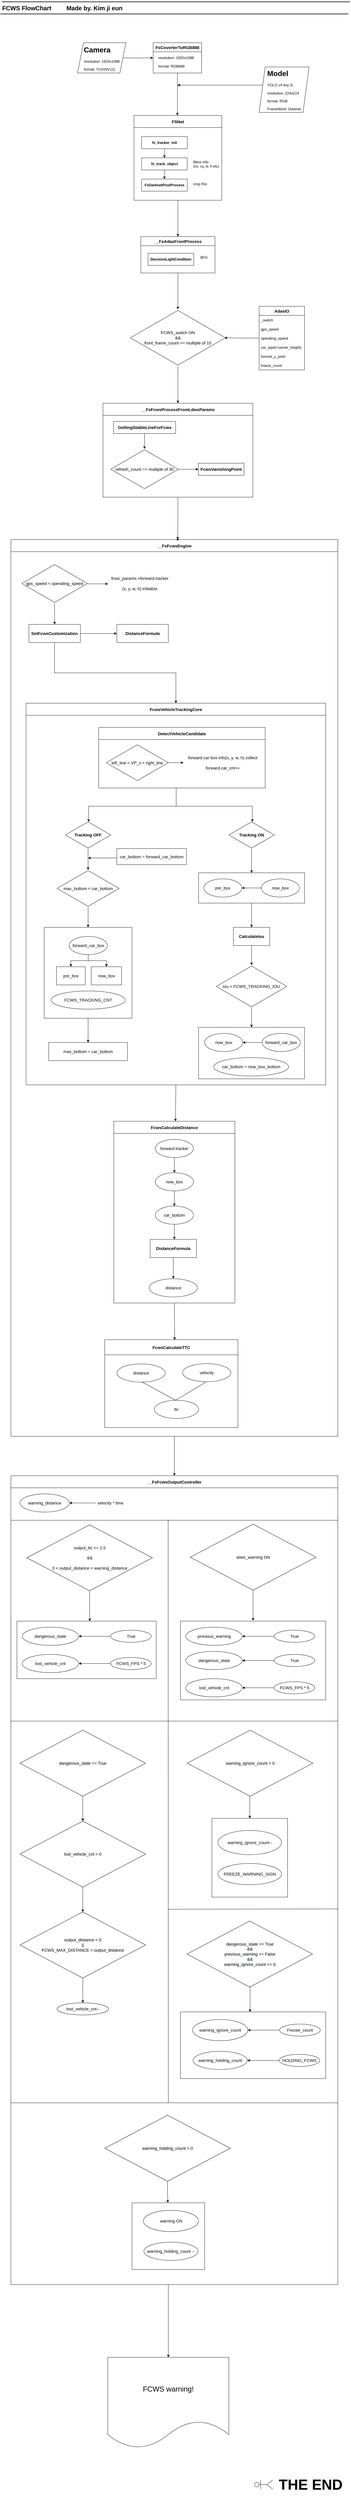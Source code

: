 <mxfile version="16.5.6" type="github">
  <diagram id="BOuJ2WHmXwjsNoas4kPV" name="Page-1">
    <mxGraphModel dx="2188" dy="1172" grid="1" gridSize="10" guides="1" tooltips="1" connect="1" arrows="1" fold="1" page="1" pageScale="1" pageWidth="1169" pageHeight="827" background="#FFFFFF" math="0" shadow="0">
      <root>
        <mxCell id="0" />
        <mxCell id="1" parent="0" />
        <mxCell id="m2kR9QlXFFjrk26aGhA3-50" value="" style="edgeStyle=orthogonalEdgeStyle;rounded=0;orthogonalLoop=1;jettySize=auto;html=1;fontSize=12;fontColor=#000000;entryX=0;entryY=0.5;entryDx=0;entryDy=0;" parent="1" target="m2kR9QlXFFjrk26aGhA3-28" edge="1">
          <mxGeometry relative="1" as="geometry">
            <mxPoint x="580" y="220" as="targetPoint" />
            <mxPoint x="410" y="200" as="sourcePoint" />
          </mxGeometry>
        </mxCell>
        <mxCell id="Mp73TvByTAtN30GjEILg-33" value="" style="edgeStyle=orthogonalEdgeStyle;rounded=0;orthogonalLoop=1;jettySize=auto;html=1;entryX=0.991;entryY=0.501;entryDx=0;entryDy=0;entryPerimeter=0;" edge="1" parent="1" source="m2kR9QlXFFjrk26aGhA3-12" target="Mp73TvByTAtN30GjEILg-30">
          <mxGeometry relative="1" as="geometry">
            <mxPoint x="710" y="1160.25" as="targetPoint" />
            <Array as="points" />
          </mxGeometry>
        </mxCell>
        <mxCell id="m2kR9QlXFFjrk26aGhA3-12" value="AdasIO" style="swimlane;fontStyle=1;childLayout=stackLayout;horizontal=1;startSize=30;horizontalStack=0;resizeParent=1;resizeParentMax=0;resizeLast=0;collapsible=1;marginBottom=0;strokeColor=default;fillColor=none;fontSize=14;" parent="1" vertex="1">
          <mxGeometry x="860" y="1020" width="150" height="210" as="geometry" />
        </mxCell>
        <mxCell id="m2kR9QlXFFjrk26aGhA3-25" value="_switch" style="text;strokeColor=none;fillColor=none;align=left;verticalAlign=middle;spacingLeft=4;spacingRight=4;overflow=hidden;points=[[0,0.5],[1,0.5]];portConstraint=eastwest;rotatable=0;" parent="m2kR9QlXFFjrk26aGhA3-12" vertex="1">
          <mxGeometry y="30" width="150" height="30" as="geometry" />
        </mxCell>
        <mxCell id="m2kR9QlXFFjrk26aGhA3-14" value="gps_speed" style="text;strokeColor=none;fillColor=none;align=left;verticalAlign=middle;spacingLeft=4;spacingRight=4;overflow=hidden;points=[[0,0.5],[1,0.5]];portConstraint=eastwest;rotatable=0;" parent="m2kR9QlXFFjrk26aGhA3-12" vertex="1">
          <mxGeometry y="60" width="150" height="30" as="geometry" />
        </mxCell>
        <mxCell id="m2kR9QlXFFjrk26aGhA3-20" value="operating_speed" style="text;strokeColor=none;fillColor=none;align=left;verticalAlign=middle;spacingLeft=4;spacingRight=4;overflow=hidden;points=[[0,0.5],[1,0.5]];portConstraint=eastwest;rotatable=0;" parent="m2kR9QlXFFjrk26aGhA3-12" vertex="1">
          <mxGeometry y="90" width="150" height="30" as="geometry" />
        </mxCell>
        <mxCell id="m2kR9QlXFFjrk26aGhA3-21" value="car_type(=camer_height)" style="text;strokeColor=none;fillColor=none;align=left;verticalAlign=middle;spacingLeft=4;spacingRight=4;overflow=hidden;points=[[0,0.5],[1,0.5]];portConstraint=eastwest;rotatable=0;" parent="m2kR9QlXFFjrk26aGhA3-12" vertex="1">
          <mxGeometry y="120" width="150" height="30" as="geometry" />
        </mxCell>
        <mxCell id="m2kR9QlXFFjrk26aGhA3-22" value="bonnet_y_pixel" style="text;strokeColor=none;fillColor=none;align=left;verticalAlign=middle;spacingLeft=4;spacingRight=4;overflow=hidden;points=[[0,0.5],[1,0.5]];portConstraint=eastwest;rotatable=0;" parent="m2kR9QlXFFjrk26aGhA3-12" vertex="1">
          <mxGeometry y="150" width="150" height="30" as="geometry" />
        </mxCell>
        <mxCell id="m2kR9QlXFFjrk26aGhA3-15" value="freeze_count" style="text;strokeColor=none;fillColor=none;align=left;verticalAlign=middle;spacingLeft=4;spacingRight=4;overflow=hidden;points=[[0,0.5],[1,0.5]];portConstraint=eastwest;rotatable=0;" parent="m2kR9QlXFFjrk26aGhA3-12" vertex="1">
          <mxGeometry y="180" width="150" height="30" as="geometry" />
        </mxCell>
        <mxCell id="Mp73TvByTAtN30GjEILg-332" value="" style="edgeStyle=elbowEdgeStyle;rounded=0;orthogonalLoop=1;jettySize=auto;elbow=vertical;html=1;fontSize=14;" edge="1" parent="1" source="m2kR9QlXFFjrk26aGhA3-28">
          <mxGeometry relative="1" as="geometry">
            <mxPoint x="590" y="390" as="targetPoint" />
          </mxGeometry>
        </mxCell>
        <mxCell id="m2kR9QlXFFjrk26aGhA3-28" value="FsCoverterToRGB888" style="swimlane;fontColor=#000000;strokeColor=default;fillColor=none;startSize=30;fontStyle=1;fontSize=14;" parent="1" vertex="1">
          <mxGeometry x="510" y="150" width="160" height="100" as="geometry">
            <mxRectangle x="350" y="80" width="160" height="23" as="alternateBounds" />
          </mxGeometry>
        </mxCell>
        <mxCell id="m2kR9QlXFFjrk26aGhA3-33" value="&lt;font style=&quot;font-size: 12px;&quot;&gt;resolution: 1920x1088&lt;/font&gt;" style="text;html=1;align=center;verticalAlign=middle;resizable=0;points=[];autosize=1;strokeColor=none;fillColor=none;fontSize=12;fontColor=#000000;" parent="m2kR9QlXFFjrk26aGhA3-28" vertex="1">
          <mxGeometry x="10" y="40" width="130" height="20" as="geometry" />
        </mxCell>
        <mxCell id="m2kR9QlXFFjrk26aGhA3-34" value="&lt;font style=&quot;font-size: 12px;&quot;&gt;format: RGB888&lt;/font&gt;" style="text;html=1;align=center;verticalAlign=middle;resizable=0;points=[];autosize=1;strokeColor=none;fillColor=none;fontSize=12;fontColor=#000000;" parent="m2kR9QlXFFjrk26aGhA3-28" vertex="1">
          <mxGeometry x="10" y="68" width="100" height="20" as="geometry" />
        </mxCell>
        <mxCell id="m2kR9QlXFFjrk26aGhA3-49" value="FCWS FlowChart&amp;nbsp; &amp;nbsp; &amp;nbsp; &amp;nbsp; &amp;nbsp;Made by. Kim ji eun" style="text;html=1;strokeColor=none;fillColor=none;align=center;verticalAlign=middle;whiteSpace=wrap;rounded=0;fontSize=20;fontColor=#000000;fontStyle=1" parent="1" vertex="1">
          <mxGeometry x="10" y="20" width="400" height="30" as="geometry" />
        </mxCell>
        <mxCell id="Mp73TvByTAtN30GjEILg-29" value="" style="edgeStyle=orthogonalEdgeStyle;rounded=0;orthogonalLoop=1;jettySize=auto;html=1;entryX=0.5;entryY=0;entryDx=0;entryDy=0;" edge="1" parent="1" source="m2kR9QlXFFjrk26aGhA3-58" target="Mp73TvByTAtN30GjEILg-27">
          <mxGeometry relative="1" as="geometry" />
        </mxCell>
        <mxCell id="m2kR9QlXFFjrk26aGhA3-58" value="FSNet" style="swimlane;startSize=40;horizontal=1;containerType=tree;fontSize=14;fontColor=#000000;strokeColor=default;fillColor=none;" parent="1" vertex="1">
          <mxGeometry x="446.67" y="390" width="290" height="280" as="geometry" />
        </mxCell>
        <mxCell id="m2kR9QlXFFjrk26aGhA3-79" value="Bbox info&#xa;(cx, cy, w, h etc)" style="text;strokeColor=none;fillColor=none;spacingLeft=4;spacingRight=4;overflow=hidden;rotatable=0;points=[[0,0.5],[1,0.5]];portConstraint=eastwest;fontSize=12;fontColor=#000000;" parent="m2kR9QlXFFjrk26aGhA3-58" vertex="1">
          <mxGeometry x="190" y="140" width="100" height="35" as="geometry" />
        </mxCell>
        <mxCell id="m2kR9QlXFFjrk26aGhA3-90" value="crop Roi" style="text;strokeColor=none;fillColor=none;spacingLeft=4;spacingRight=4;overflow=hidden;rotatable=0;points=[[0,0.5],[1,0.5]];portConstraint=eastwest;fontSize=12;fontColor=#000000;" parent="m2kR9QlXFFjrk26aGhA3-58" vertex="1">
          <mxGeometry x="190" y="212.5" width="100" height="35" as="geometry" />
        </mxCell>
        <mxCell id="Mp73TvByTAtN30GjEILg-62" value="&lt;b style=&quot;font-family: &amp;#34;helvetica&amp;#34; ; text-align: left&quot;&gt;fs_tracker_init&lt;/b&gt;" style="rounded=0;whiteSpace=wrap;html=1;" vertex="1" parent="m2kR9QlXFFjrk26aGhA3-58">
          <mxGeometry x="25" y="70" width="151" height="40" as="geometry" />
        </mxCell>
        <mxCell id="Mp73TvByTAtN30GjEILg-79" value="" style="edgeStyle=orthogonalEdgeStyle;rounded=0;orthogonalLoop=1;jettySize=auto;html=1;" edge="1" source="Mp73TvByTAtN30GjEILg-62" target="Mp73TvByTAtN30GjEILg-80" parent="m2kR9QlXFFjrk26aGhA3-58">
          <mxGeometry relative="1" as="geometry" />
        </mxCell>
        <mxCell id="Mp73TvByTAtN30GjEILg-80" value="&lt;b&gt;fs_track_object&lt;/b&gt;" style="rounded=0;whiteSpace=wrap;html=1;" vertex="1" parent="m2kR9QlXFFjrk26aGhA3-58">
          <mxGeometry x="25" y="140" width="151" height="40" as="geometry" />
        </mxCell>
        <mxCell id="Mp73TvByTAtN30GjEILg-81" value="" style="edgeStyle=orthogonalEdgeStyle;rounded=0;orthogonalLoop=1;jettySize=auto;html=1;" edge="1" target="Mp73TvByTAtN30GjEILg-82" source="Mp73TvByTAtN30GjEILg-80" parent="m2kR9QlXFFjrk26aGhA3-58">
          <mxGeometry relative="1" as="geometry">
            <mxPoint x="315.5" y="360.0" as="sourcePoint" />
          </mxGeometry>
        </mxCell>
        <mxCell id="Mp73TvByTAtN30GjEILg-82" value="&lt;b&gt;FsDarknetPostProcess&lt;/b&gt;" style="rounded=0;whiteSpace=wrap;html=1;" vertex="1" parent="m2kR9QlXFFjrk26aGhA3-58">
          <mxGeometry x="25" y="210" width="151" height="40" as="geometry" />
        </mxCell>
        <mxCell id="Mp73TvByTAtN30GjEILg-5" value="&lt;h1 style=&quot;text-align: left&quot;&gt;Camera&lt;/h1&gt;&lt;p style=&quot;text-align: left&quot;&gt;resolution: 1920x1088&lt;/p&gt;&lt;p style=&quot;text-align: left&quot;&gt;format: YUV(NV12)&lt;/p&gt;" style="shape=parallelogram;perimeter=parallelogramPerimeter;whiteSpace=wrap;html=1;fixedSize=1;" vertex="1" parent="1">
          <mxGeometry x="260" y="150" width="160" height="100" as="geometry" />
        </mxCell>
        <mxCell id="Mp73TvByTAtN30GjEILg-31" value="" style="edgeStyle=orthogonalEdgeStyle;rounded=0;orthogonalLoop=1;jettySize=auto;html=1;" edge="1" parent="1" source="Mp73TvByTAtN30GjEILg-27" target="Mp73TvByTAtN30GjEILg-30">
          <mxGeometry relative="1" as="geometry" />
        </mxCell>
        <mxCell id="Mp73TvByTAtN30GjEILg-27" value="__FsAdasFrontProcess" style="swimlane;fontStyle=1;startSize=30;fontSize=14;" vertex="1" parent="1">
          <mxGeometry x="469.17" y="790" width="245" height="120" as="geometry" />
        </mxCell>
        <mxCell id="Mp73TvByTAtN30GjEILg-28" value="&lt;span style=&quot;color: rgb(0 , 0 , 0) ; font-family: &amp;#34;helvetica&amp;#34; ; font-size: 12px ; font-style: normal ; letter-spacing: normal ; text-align: left ; text-indent: 0px ; text-transform: none ; word-spacing: 0px ; background-color: rgb(248 , 249 , 250) ; display: inline ; float: none&quot;&gt;&lt;b&gt;DecisionLightCondition&lt;/b&gt;&lt;/span&gt;" style="rounded=0;whiteSpace=wrap;html=1;" vertex="1" parent="Mp73TvByTAtN30GjEILg-27">
          <mxGeometry x="23.83" y="55" width="151" height="40" as="geometry" />
        </mxCell>
        <mxCell id="Mp73TvByTAtN30GjEILg-2" value="BFS" style="text;whiteSpace=wrap;html=1;" vertex="1" parent="Mp73TvByTAtN30GjEILg-27">
          <mxGeometry x="195" y="55" width="50" height="30" as="geometry" />
        </mxCell>
        <mxCell id="Mp73TvByTAtN30GjEILg-44" value="" style="edgeStyle=orthogonalEdgeStyle;rounded=0;orthogonalLoop=1;jettySize=auto;html=1;entryX=0.5;entryY=0;entryDx=0;entryDy=0;" edge="1" parent="1" source="Mp73TvByTAtN30GjEILg-30" target="Mp73TvByTAtN30GjEILg-36">
          <mxGeometry relative="1" as="geometry">
            <mxPoint x="582.08" y="1376.25" as="targetPoint" />
          </mxGeometry>
        </mxCell>
        <mxCell id="Mp73TvByTAtN30GjEILg-30" value="&lt;font style=&quot;font-size: 14px&quot;&gt;FCWS_switch ON&lt;br&gt;&amp;amp;&amp;amp;&lt;br&gt;front_frame_count == multiple of 10&lt;/font&gt;" style="html=1;whiteSpace=wrap;aspect=fixed;shape=isoRectangle;" vertex="1" parent="1">
          <mxGeometry x="435.01" y="1030" width="313.33" height="188" as="geometry" />
        </mxCell>
        <mxCell id="Mp73TvByTAtN30GjEILg-597" value="" style="edgeStyle=elbowEdgeStyle;rounded=0;orthogonalLoop=1;jettySize=auto;elbow=vertical;html=1;fontSize=14;" edge="1" parent="1" source="Mp73TvByTAtN30GjEILg-36" target="Mp73TvByTAtN30GjEILg-596">
          <mxGeometry relative="1" as="geometry" />
        </mxCell>
        <mxCell id="Mp73TvByTAtN30GjEILg-36" value="__FsFcwsProcessFromLdwsParams" style="swimlane;fontStyle=1;startSize=40;fontSize=14;" vertex="1" parent="1">
          <mxGeometry x="344.17" y="1340" width="495" height="310" as="geometry" />
        </mxCell>
        <mxCell id="Mp73TvByTAtN30GjEILg-37" value="&lt;span style=&quot;text-align: left&quot;&gt;&lt;font style=&quot;font-size: 14px&quot;&gt;GettingStableLineForFcws&lt;/font&gt;&lt;/span&gt;" style="rounded=0;whiteSpace=wrap;html=1;fontStyle=1" vertex="1" parent="Mp73TvByTAtN30GjEILg-36">
          <mxGeometry x="34.5" y="60" width="205.5" height="40" as="geometry" />
        </mxCell>
        <mxCell id="Mp73TvByTAtN30GjEILg-41" value="&lt;span style=&quot;text-align: left&quot;&gt;&lt;b&gt;&lt;font style=&quot;font-size: 14px&quot;&gt;FcwsVanishingPoint&lt;/font&gt;&lt;/b&gt;&lt;/span&gt;" style="rounded=0;whiteSpace=wrap;html=1;" vertex="1" parent="Mp73TvByTAtN30GjEILg-36">
          <mxGeometry x="315" y="197.87" width="151" height="40" as="geometry" />
        </mxCell>
        <mxCell id="Mp73TvByTAtN30GjEILg-39" value="&lt;font style=&quot;font-size: 14px&quot;&gt;refresh_count&amp;nbsp;== multiple of 30&lt;/font&gt;" style="html=1;whiteSpace=wrap;aspect=fixed;shape=isoRectangle;" vertex="1" parent="Mp73TvByTAtN30GjEILg-36">
          <mxGeometry x="25.79" y="151" width="222.92" height="133.75" as="geometry" />
        </mxCell>
        <mxCell id="Mp73TvByTAtN30GjEILg-40" value="" style="edgeStyle=orthogonalEdgeStyle;rounded=0;orthogonalLoop=1;jettySize=auto;html=1;" edge="1" parent="Mp73TvByTAtN30GjEILg-36" source="Mp73TvByTAtN30GjEILg-37" target="Mp73TvByTAtN30GjEILg-39">
          <mxGeometry relative="1" as="geometry" />
        </mxCell>
        <mxCell id="Mp73TvByTAtN30GjEILg-42" value="" style="edgeStyle=orthogonalEdgeStyle;rounded=0;orthogonalLoop=1;jettySize=auto;html=1;" edge="1" parent="Mp73TvByTAtN30GjEILg-36" source="Mp73TvByTAtN30GjEILg-39" target="Mp73TvByTAtN30GjEILg-41">
          <mxGeometry relative="1" as="geometry" />
        </mxCell>
        <mxCell id="Mp73TvByTAtN30GjEILg-61" value="" style="edgeStyle=orthogonalEdgeStyle;rounded=0;orthogonalLoop=1;jettySize=auto;html=1;fontSize=24;" edge="1" parent="1" source="Mp73TvByTAtN30GjEILg-54">
          <mxGeometry relative="1" as="geometry">
            <mxPoint x="590" y="290" as="targetPoint" />
            <Array as="points">
              <mxPoint x="760" y="290" />
              <mxPoint x="760" y="290" />
            </Array>
          </mxGeometry>
        </mxCell>
        <mxCell id="Mp73TvByTAtN30GjEILg-54" value="&lt;h1 style=&quot;text-align: left&quot;&gt;&lt;span style=&quot;text-align: center&quot;&gt;&lt;font style=&quot;font-size: 24px&quot;&gt;Model&lt;/font&gt;&lt;/span&gt;&lt;br&gt;&lt;/h1&gt;&lt;p style=&quot;text-align: left&quot;&gt;YOLO v4 tiny 2l&lt;/p&gt;&lt;p style=&quot;text-align: left&quot;&gt;resolution: 224x224&lt;/p&gt;&lt;p style=&quot;text-align: left&quot;&gt;format: RGB&lt;/p&gt;&lt;p style=&quot;text-align: left&quot;&gt;FrameWork: Darknet&lt;/p&gt;" style="shape=parallelogram;perimeter=parallelogramPerimeter;whiteSpace=wrap;html=1;fixedSize=1;" vertex="1" parent="1">
          <mxGeometry x="860" y="230" width="165" height="150" as="geometry" />
        </mxCell>
        <mxCell id="Mp73TvByTAtN30GjEILg-194" value="" style="edgeStyle=elbowEdgeStyle;elbow=vertical;endArrow=classic;html=1;rounded=0;fontSize=14;entryX=0.511;entryY=0.019;entryDx=0;entryDy=0;entryPerimeter=0;" edge="1" parent="1" target="Mp73TvByTAtN30GjEILg-192">
          <mxGeometry width="50" height="50" relative="1" as="geometry">
            <mxPoint x="586" y="2610" as="sourcePoint" />
            <mxPoint x="286" y="2466.25" as="targetPoint" />
            <Array as="points">
              <mxPoint x="426" y="2670" />
            </Array>
          </mxGeometry>
        </mxCell>
        <mxCell id="Mp73TvByTAtN30GjEILg-195" value="" style="edgeStyle=elbowEdgeStyle;elbow=vertical;endArrow=classic;html=1;rounded=0;fontSize=14;entryX=0.518;entryY=0.019;entryDx=0;entryDy=0;entryPerimeter=0;" edge="1" parent="1" target="Mp73TvByTAtN30GjEILg-191">
          <mxGeometry width="50" height="50" relative="1" as="geometry">
            <mxPoint x="586" y="2620" as="sourcePoint" />
            <mxPoint x="726" y="2416.25" as="targetPoint" />
            <Array as="points">
              <mxPoint x="766" y="2670" />
              <mxPoint x="613" y="2412.25" />
              <mxPoint x="626" y="2376.25" />
              <mxPoint x="652" y="2412.25" />
              <mxPoint x="656" y="2416.25" />
            </Array>
          </mxGeometry>
        </mxCell>
        <mxCell id="Mp73TvByTAtN30GjEILg-550" value="" style="edgeStyle=elbowEdgeStyle;rounded=0;orthogonalLoop=1;jettySize=auto;elbow=vertical;html=1;fontSize=14;" edge="1" parent="1" source="Mp73TvByTAtN30GjEILg-86" target="Mp73TvByTAtN30GjEILg-542">
          <mxGeometry relative="1" as="geometry">
            <mxPoint x="595" y="6310" as="targetPoint" />
            <Array as="points">
              <mxPoint x="580" y="4810" />
              <mxPoint x="560" y="4790" />
              <mxPoint x="605" y="4770" />
            </Array>
          </mxGeometry>
        </mxCell>
        <mxCell id="Mp73TvByTAtN30GjEILg-86" value="__FsFcwsEngine" style="swimlane;startSize=40;horizontal=1;containerType=tree;fontSize=14;fontColor=#000000;strokeColor=default;fillColor=none;fontStyle=1;sketch=0;" vertex="1" parent="1">
          <mxGeometry x="40" y="1790" width="1080" height="2960" as="geometry" />
        </mxCell>
        <mxCell id="Mp73TvByTAtN30GjEILg-94" value="&lt;font style=&quot;font-size: 14px&quot;&gt;gps_speed &amp;lt; operating_speed&lt;/font&gt;" style="html=1;whiteSpace=wrap;aspect=fixed;shape=isoRectangle;" vertex="1" parent="Mp73TvByTAtN30GjEILg-86">
          <mxGeometry x="36" y="80" width="216.67" height="130" as="geometry" />
        </mxCell>
        <mxCell id="Mp73TvByTAtN30GjEILg-120" value="&lt;span style=&quot;font-weight: 700&quot;&gt;SetFcwsCustomization&lt;/span&gt;" style="rounded=0;whiteSpace=wrap;html=1;fontSize=14;" vertex="1" parent="Mp73TvByTAtN30GjEILg-86">
          <mxGeometry x="59.46" y="280" width="170" height="60" as="geometry" />
        </mxCell>
        <mxCell id="Mp73TvByTAtN30GjEILg-123" value="" style="edgeStyle=orthogonalEdgeStyle;rounded=0;orthogonalLoop=1;jettySize=auto;html=1;" edge="1" source="Mp73TvByTAtN30GjEILg-120" target="Mp73TvByTAtN30GjEILg-124" parent="Mp73TvByTAtN30GjEILg-86">
          <mxGeometry relative="1" as="geometry" />
        </mxCell>
        <mxCell id="Mp73TvByTAtN30GjEILg-124" value="&lt;span style=&quot;text-align: left&quot;&gt;&lt;b&gt;DistanceFormula&lt;/b&gt;&lt;/span&gt;" style="rounded=0;whiteSpace=wrap;html=1;fontSize=14;" vertex="1" parent="Mp73TvByTAtN30GjEILg-86">
          <mxGeometry x="350" y="280" width="170" height="60" as="geometry" />
        </mxCell>
        <mxCell id="Mp73TvByTAtN30GjEILg-127" value="&lt;span style=&quot;text-align: left&quot;&gt;fcws_params-&amp;gt;forward.tracker&lt;br&gt;&lt;br&gt;&lt;/span&gt;(x, y, w, h) initialize&lt;span style=&quot;text-align: left&quot;&gt;&lt;br&gt;&lt;/span&gt;" style="text;html=1;strokeColor=none;fillColor=none;align=center;verticalAlign=middle;whiteSpace=wrap;rounded=0;fontSize=14;" vertex="1" parent="Mp73TvByTAtN30GjEILg-86">
          <mxGeometry x="320.83" y="110" width="210" height="70" as="geometry" />
        </mxCell>
        <mxCell id="Mp73TvByTAtN30GjEILg-133" value="" style="edgeStyle=segmentEdgeStyle;endArrow=classic;html=1;rounded=0;fontSize=14;entryX=0.5;entryY=0;entryDx=0;entryDy=0;" edge="1" parent="Mp73TvByTAtN30GjEILg-86" target="Mp73TvByTAtN30GjEILg-120">
          <mxGeometry width="50" height="50" relative="1" as="geometry">
            <mxPoint x="144.09" y="210" as="sourcePoint" />
            <mxPoint x="144.54" y="245" as="targetPoint" />
          </mxGeometry>
        </mxCell>
        <mxCell id="Mp73TvByTAtN30GjEILg-134" value="" style="edgeStyle=segmentEdgeStyle;endArrow=classic;html=1;rounded=0;fontSize=14;" edge="1" parent="Mp73TvByTAtN30GjEILg-86" target="Mp73TvByTAtN30GjEILg-127">
          <mxGeometry width="50" height="50" relative="1" as="geometry">
            <mxPoint x="252.67" y="146.25" as="sourcePoint" />
            <mxPoint x="302.67" y="96.25" as="targetPoint" />
          </mxGeometry>
        </mxCell>
        <mxCell id="Mp73TvByTAtN30GjEILg-185" value="FcwsVehicleTrackingCore" style="swimlane;sketch=0;fontSize=14;fillColor=none;startSize=40;" vertex="1" parent="Mp73TvByTAtN30GjEILg-86">
          <mxGeometry x="50" y="540" width="990" height="1260" as="geometry" />
        </mxCell>
        <mxCell id="Mp73TvByTAtN30GjEILg-457" value="" style="edgeStyle=elbowEdgeStyle;rounded=0;orthogonalLoop=1;jettySize=auto;elbow=vertical;html=1;fontSize=14;" edge="1" parent="Mp73TvByTAtN30GjEILg-185" source="Mp73TvByTAtN30GjEILg-455" target="Mp73TvByTAtN30GjEILg-257">
          <mxGeometry relative="1" as="geometry" />
        </mxCell>
        <mxCell id="Mp73TvByTAtN30GjEILg-455" value="" style="rounded=0;whiteSpace=wrap;html=1;sketch=0;fontSize=14;fillColor=none;" vertex="1" parent="Mp73TvByTAtN30GjEILg-185">
          <mxGeometry x="570" y="560" width="350" height="100" as="geometry" />
        </mxCell>
        <mxCell id="Mp73TvByTAtN30GjEILg-186" value="DetectVehicleCandidate" style="swimlane;fontSize=14;fillColor=none;startSize=40;" vertex="1" parent="Mp73TvByTAtN30GjEILg-185">
          <mxGeometry x="240" y="80" width="550" height="200" as="geometry" />
        </mxCell>
        <mxCell id="Mp73TvByTAtN30GjEILg-187" value="" style="edgeStyle=orthogonalEdgeStyle;rounded=0;orthogonalLoop=1;jettySize=auto;html=1;fontSize=14;" edge="1" parent="Mp73TvByTAtN30GjEILg-186" source="Mp73TvByTAtN30GjEILg-188" target="Mp73TvByTAtN30GjEILg-189">
          <mxGeometry relative="1" as="geometry" />
        </mxCell>
        <mxCell id="Mp73TvByTAtN30GjEILg-188" value="left_line &amp;lt; VP_x &amp;lt; right_line" style="html=1;whiteSpace=wrap;aspect=fixed;shape=isoRectangle;fontSize=14;fillColor=none;" vertex="1" parent="Mp73TvByTAtN30GjEILg-186">
          <mxGeometry x="25" y="55" width="205" height="123" as="geometry" />
        </mxCell>
        <mxCell id="Mp73TvByTAtN30GjEILg-189" value="forward.car box info(x, y, w, h) collect&lt;br&gt;&lt;br&gt;forward.car_cnt++" style="text;html=1;strokeColor=none;fillColor=none;align=center;verticalAlign=middle;whiteSpace=wrap;rounded=0;fontSize=14;" vertex="1" parent="Mp73TvByTAtN30GjEILg-186">
          <mxGeometry x="280" y="89" width="260" height="55" as="geometry" />
        </mxCell>
        <mxCell id="Mp73TvByTAtN30GjEILg-456" value="" style="edgeStyle=elbowEdgeStyle;rounded=0;orthogonalLoop=1;jettySize=auto;elbow=vertical;html=1;fontSize=14;entryX=0.5;entryY=0;entryDx=0;entryDy=0;" edge="1" parent="Mp73TvByTAtN30GjEILg-185" source="Mp73TvByTAtN30GjEILg-191" target="Mp73TvByTAtN30GjEILg-455">
          <mxGeometry relative="1" as="geometry" />
        </mxCell>
        <mxCell id="Mp73TvByTAtN30GjEILg-191" value="&lt;b&gt;Tracking ON&lt;/b&gt;" style="html=1;whiteSpace=wrap;aspect=fixed;shape=isoRectangle;sketch=0;fontSize=14;fillColor=none;" vertex="1" parent="Mp73TvByTAtN30GjEILg-185">
          <mxGeometry x="670" y="390" width="150" height="90" as="geometry" />
        </mxCell>
        <mxCell id="Mp73TvByTAtN30GjEILg-199" value="" style="edgeStyle=elbowEdgeStyle;rounded=0;orthogonalLoop=1;jettySize=auto;elbow=vertical;html=1;fontSize=14;" edge="1" parent="Mp73TvByTAtN30GjEILg-185" source="Mp73TvByTAtN30GjEILg-192" target="Mp73TvByTAtN30GjEILg-197">
          <mxGeometry relative="1" as="geometry" />
        </mxCell>
        <mxCell id="Mp73TvByTAtN30GjEILg-192" value="&lt;span&gt;&lt;b&gt;Tracking OFF&lt;/b&gt;&lt;/span&gt;" style="html=1;whiteSpace=wrap;aspect=fixed;shape=isoRectangle;sketch=0;fontSize=14;fillColor=none;" vertex="1" parent="Mp73TvByTAtN30GjEILg-185">
          <mxGeometry x="130" y="390" width="150" height="90" as="geometry" />
        </mxCell>
        <mxCell id="Mp73TvByTAtN30GjEILg-201" value="" style="edgeStyle=elbowEdgeStyle;rounded=0;orthogonalLoop=1;jettySize=auto;elbow=vertical;html=1;fontSize=14;" edge="1" parent="Mp73TvByTAtN30GjEILg-185" source="Mp73TvByTAtN30GjEILg-197">
          <mxGeometry relative="1" as="geometry">
            <mxPoint x="205" y="740" as="targetPoint" />
          </mxGeometry>
        </mxCell>
        <mxCell id="Mp73TvByTAtN30GjEILg-197" value="max_bottom &amp;lt; car_bottom" style="html=1;whiteSpace=wrap;aspect=fixed;shape=isoRectangle;fontSize=14;fillColor=none;" vertex="1" parent="Mp73TvByTAtN30GjEILg-185">
          <mxGeometry x="102.5" y="550" width="205" height="123" as="geometry" />
        </mxCell>
        <mxCell id="Mp73TvByTAtN30GjEILg-327" value="" style="edgeStyle=elbowEdgeStyle;rounded=0;orthogonalLoop=1;jettySize=auto;elbow=vertical;html=1;fontSize=14;" edge="1" parent="Mp73TvByTAtN30GjEILg-185" source="Mp73TvByTAtN30GjEILg-257" target="Mp73TvByTAtN30GjEILg-326">
          <mxGeometry relative="1" as="geometry" />
        </mxCell>
        <mxCell id="Mp73TvByTAtN30GjEILg-257" value="&lt;span style=&quot;text-align: left&quot;&gt;&lt;font style=&quot;font-size: 14px&quot;&gt;CalculateIou&lt;/font&gt;&lt;/span&gt;" style="rounded=0;whiteSpace=wrap;html=1;sketch=0;fontSize=14;fillColor=none;fontStyle=1" vertex="1" parent="Mp73TvByTAtN30GjEILg-185">
          <mxGeometry x="685" y="740" width="120" height="60" as="geometry" />
        </mxCell>
        <mxCell id="Mp73TvByTAtN30GjEILg-261" value="" style="edgeStyle=elbowEdgeStyle;rounded=0;orthogonalLoop=1;jettySize=auto;elbow=vertical;html=1;fontSize=14;" edge="1" parent="Mp73TvByTAtN30GjEILg-185" source="Mp73TvByTAtN30GjEILg-260">
          <mxGeometry relative="1" as="geometry">
            <mxPoint x="205" y="511" as="targetPoint" />
            <Array as="points" />
          </mxGeometry>
        </mxCell>
        <mxCell id="Mp73TvByTAtN30GjEILg-260" value="&lt;span&gt;car_bottom = forward_car_bottom&lt;/span&gt;" style="rounded=0;whiteSpace=wrap;html=1;sketch=0;fontSize=14;fillColor=none;" vertex="1" parent="Mp73TvByTAtN30GjEILg-185">
          <mxGeometry x="300" y="480" width="230" height="53" as="geometry" />
        </mxCell>
        <mxCell id="Mp73TvByTAtN30GjEILg-298" value="pre_box" style="ellipse;whiteSpace=wrap;html=1;align=center;newEdgeStyle={&quot;edgeStyle&quot;:&quot;entityRelationEdgeStyle&quot;,&quot;startArrow&quot;:&quot;none&quot;,&quot;endArrow&quot;:&quot;none&quot;,&quot;segment&quot;:10,&quot;curved&quot;:1};treeFolding=1;treeMoving=1;sketch=0;fontSize=14;fillColor=none;" vertex="1" parent="Mp73TvByTAtN30GjEILg-185">
          <mxGeometry x="587" y="580" width="126" height="60" as="geometry" />
        </mxCell>
        <mxCell id="Mp73TvByTAtN30GjEILg-300" value="" style="edgeStyle=elbowEdgeStyle;rounded=0;orthogonalLoop=1;jettySize=auto;elbow=vertical;html=1;fontSize=14;" edge="1" parent="Mp73TvByTAtN30GjEILg-185" source="Mp73TvByTAtN30GjEILg-299" target="Mp73TvByTAtN30GjEILg-298">
          <mxGeometry relative="1" as="geometry" />
        </mxCell>
        <mxCell id="Mp73TvByTAtN30GjEILg-299" value="now_box" style="ellipse;whiteSpace=wrap;html=1;align=center;newEdgeStyle={&quot;edgeStyle&quot;:&quot;entityRelationEdgeStyle&quot;,&quot;startArrow&quot;:&quot;none&quot;,&quot;endArrow&quot;:&quot;none&quot;,&quot;segment&quot;:10,&quot;curved&quot;:1};treeFolding=1;treeMoving=1;sketch=0;fontSize=14;fillColor=none;" vertex="1" parent="Mp73TvByTAtN30GjEILg-185">
          <mxGeometry x="777" y="580" width="126" height="60" as="geometry" />
        </mxCell>
        <mxCell id="Mp73TvByTAtN30GjEILg-463" value="" style="edgeStyle=elbowEdgeStyle;rounded=0;orthogonalLoop=1;jettySize=auto;elbow=vertical;html=1;fontSize=14;" edge="1" parent="Mp73TvByTAtN30GjEILg-185" source="Mp73TvByTAtN30GjEILg-326" target="Mp73TvByTAtN30GjEILg-459">
          <mxGeometry relative="1" as="geometry" />
        </mxCell>
        <mxCell id="Mp73TvByTAtN30GjEILg-326" value="iou &amp;gt;&amp;nbsp;FCWS_TRACKING_IOU" style="html=1;whiteSpace=wrap;aspect=fixed;shape=isoRectangle;sketch=0;fontSize=14;fillColor=none;" vertex="1" parent="Mp73TvByTAtN30GjEILg-185">
          <mxGeometry x="628.33" y="865" width="233.34" height="140" as="geometry" />
        </mxCell>
        <mxCell id="Mp73TvByTAtN30GjEILg-450" value="" style="edgeStyle=elbowEdgeStyle;rounded=0;orthogonalLoop=1;jettySize=auto;elbow=vertical;html=1;fontSize=14;" edge="1" parent="Mp73TvByTAtN30GjEILg-185" source="Mp73TvByTAtN30GjEILg-447" target="Mp73TvByTAtN30GjEILg-449">
          <mxGeometry relative="1" as="geometry" />
        </mxCell>
        <mxCell id="Mp73TvByTAtN30GjEILg-447" value="" style="rounded=0;whiteSpace=wrap;html=1;sketch=0;fontSize=14;fillColor=none;" vertex="1" parent="Mp73TvByTAtN30GjEILg-185">
          <mxGeometry x="60" y="740" width="290" height="300" as="geometry" />
        </mxCell>
        <mxCell id="Mp73TvByTAtN30GjEILg-448" value="" style="edgeStyle=elbowEdgeStyle;rounded=0;orthogonalLoop=1;jettySize=auto;elbow=vertical;html=1;fontSize=14;" edge="1" parent="Mp73TvByTAtN30GjEILg-185" source="Mp73TvByTAtN30GjEILg-429" target="Mp73TvByTAtN30GjEILg-440">
          <mxGeometry relative="1" as="geometry" />
        </mxCell>
        <mxCell id="Mp73TvByTAtN30GjEILg-429" value="forward_car_box" style="ellipse;whiteSpace=wrap;html=1;align=center;newEdgeStyle={&quot;edgeStyle&quot;:&quot;entityRelationEdgeStyle&quot;,&quot;startArrow&quot;:&quot;none&quot;,&quot;endArrow&quot;:&quot;none&quot;,&quot;segment&quot;:10,&quot;curved&quot;:1};treeFolding=1;treeMoving=1;sketch=0;fontSize=14;fillColor=none;" vertex="1" parent="Mp73TvByTAtN30GjEILg-185">
          <mxGeometry x="142.5" y="770" width="126" height="60" as="geometry" />
        </mxCell>
        <mxCell id="Mp73TvByTAtN30GjEILg-439" value="pre_box" style="whiteSpace=wrap;html=1;align=center;verticalAlign=middle;treeFolding=1;treeMoving=1;sketch=0;fontSize=14;fillColor=none;" vertex="1" parent="Mp73TvByTAtN30GjEILg-185">
          <mxGeometry x="100.5" y="870" width="95" height="60" as="geometry" />
        </mxCell>
        <mxCell id="Mp73TvByTAtN30GjEILg-444" value="" style="edgeStyle=elbowEdgeStyle;rounded=0;orthogonalLoop=1;jettySize=auto;elbow=vertical;html=1;fontSize=14;entryX=0.5;entryY=0;entryDx=0;entryDy=0;" edge="1" parent="Mp73TvByTAtN30GjEILg-185" source="Mp73TvByTAtN30GjEILg-429" target="Mp73TvByTAtN30GjEILg-439">
          <mxGeometry relative="1" as="geometry" />
        </mxCell>
        <mxCell id="Mp73TvByTAtN30GjEILg-440" value="now_box" style="whiteSpace=wrap;html=1;align=center;verticalAlign=middle;treeFolding=1;treeMoving=1;sketch=0;fontSize=14;fillColor=none;" vertex="1" parent="Mp73TvByTAtN30GjEILg-185">
          <mxGeometry x="215.5" y="870" width="100" height="60" as="geometry" />
        </mxCell>
        <mxCell id="Mp73TvByTAtN30GjEILg-445" value="" style="edgeStyle=elbowEdgeStyle;rounded=0;orthogonalLoop=1;jettySize=auto;elbow=vertical;html=1;fontSize=14;entryX=0.5;entryY=0;entryDx=0;entryDy=0;exitX=0.5;exitY=1;exitDx=0;exitDy=0;" edge="1" parent="Mp73TvByTAtN30GjEILg-185" source="Mp73TvByTAtN30GjEILg-429" target="Mp73TvByTAtN30GjEILg-440">
          <mxGeometry relative="1" as="geometry">
            <mxPoint x="215.5" y="840" as="sourcePoint" />
            <mxPoint x="158" y="880" as="targetPoint" />
          </mxGeometry>
        </mxCell>
        <mxCell id="Mp73TvByTAtN30GjEILg-426" value="FCWS_TRACKING_CNT" style="ellipse;whiteSpace=wrap;html=1;align=center;sketch=0;fontSize=14;fillColor=none;" vertex="1" parent="Mp73TvByTAtN30GjEILg-185">
          <mxGeometry x="82.5" y="950" width="245" height="60" as="geometry" />
        </mxCell>
        <mxCell id="Mp73TvByTAtN30GjEILg-449" value="max_bottom = car_bottom" style="rounded=0;whiteSpace=wrap;html=1;sketch=0;fontSize=14;fillColor=none;" vertex="1" parent="Mp73TvByTAtN30GjEILg-185">
          <mxGeometry x="75" y="1120" width="260" height="60" as="geometry" />
        </mxCell>
        <mxCell id="Mp73TvByTAtN30GjEILg-459" value="" style="rounded=0;whiteSpace=wrap;html=1;sketch=0;fontSize=14;fillColor=none;" vertex="1" parent="Mp73TvByTAtN30GjEILg-185">
          <mxGeometry x="570" y="1070" width="350" height="170" as="geometry" />
        </mxCell>
        <mxCell id="Mp73TvByTAtN30GjEILg-460" value="now_box" style="ellipse;whiteSpace=wrap;html=1;align=center;newEdgeStyle={&quot;edgeStyle&quot;:&quot;entityRelationEdgeStyle&quot;,&quot;startArrow&quot;:&quot;none&quot;,&quot;endArrow&quot;:&quot;none&quot;,&quot;segment&quot;:10,&quot;curved&quot;:1};treeFolding=1;treeMoving=1;sketch=0;fontSize=14;fillColor=none;" vertex="1" parent="Mp73TvByTAtN30GjEILg-185">
          <mxGeometry x="590" y="1090" width="126" height="60" as="geometry" />
        </mxCell>
        <mxCell id="Mp73TvByTAtN30GjEILg-461" value="" style="edgeStyle=elbowEdgeStyle;rounded=0;orthogonalLoop=1;jettySize=auto;elbow=vertical;html=1;fontSize=14;" edge="1" parent="Mp73TvByTAtN30GjEILg-185" source="Mp73TvByTAtN30GjEILg-462" target="Mp73TvByTAtN30GjEILg-460">
          <mxGeometry relative="1" as="geometry" />
        </mxCell>
        <mxCell id="Mp73TvByTAtN30GjEILg-462" value="forward_car_box" style="ellipse;whiteSpace=wrap;html=1;align=center;newEdgeStyle={&quot;edgeStyle&quot;:&quot;entityRelationEdgeStyle&quot;,&quot;startArrow&quot;:&quot;none&quot;,&quot;endArrow&quot;:&quot;none&quot;,&quot;segment&quot;:10,&quot;curved&quot;:1};treeFolding=1;treeMoving=1;sketch=0;fontSize=14;fillColor=none;" vertex="1" parent="Mp73TvByTAtN30GjEILg-185">
          <mxGeometry x="780" y="1090" width="126" height="60" as="geometry" />
        </mxCell>
        <mxCell id="Mp73TvByTAtN30GjEILg-464" value="car_bottom = now_box_bottom" style="ellipse;whiteSpace=wrap;html=1;align=center;sketch=0;fontSize=14;fillColor=none;" vertex="1" parent="Mp73TvByTAtN30GjEILg-185">
          <mxGeometry x="620" y="1170" width="247.5" height="60.61" as="geometry" />
        </mxCell>
        <mxCell id="Mp73TvByTAtN30GjEILg-353" value="" style="edgeStyle=elbowEdgeStyle;rounded=0;orthogonalLoop=1;jettySize=auto;elbow=vertical;html=1;entryX=0.5;entryY=0;entryDx=0;entryDy=0;" edge="1" target="Mp73TvByTAtN30GjEILg-185" parent="Mp73TvByTAtN30GjEILg-86">
          <mxGeometry relative="1" as="geometry">
            <mxPoint x="144" y="340" as="sourcePoint" />
            <mxPoint x="624" y="540" as="targetPoint" />
          </mxGeometry>
        </mxCell>
        <mxCell id="Mp73TvByTAtN30GjEILg-392" value="FcwsCalculateDistance" style="swimlane;startSize=40;horizontal=1;containerType=tree;sketch=0;fontSize=14;fillColor=none;" vertex="1" parent="Mp73TvByTAtN30GjEILg-86">
          <mxGeometry x="340" y="1920" width="400" height="600" as="geometry" />
        </mxCell>
        <mxCell id="Mp73TvByTAtN30GjEILg-430" value="forward.tracker" style="ellipse;whiteSpace=wrap;html=1;align=center;newEdgeStyle={&quot;edgeStyle&quot;:&quot;entityRelationEdgeStyle&quot;,&quot;startArrow&quot;:&quot;none&quot;,&quot;endArrow&quot;:&quot;none&quot;,&quot;segment&quot;:10,&quot;curved&quot;:1};treeFolding=1;treeMoving=1;sketch=0;fontSize=14;fillColor=none;" vertex="1" parent="Mp73TvByTAtN30GjEILg-392">
          <mxGeometry x="137" y="60" width="126" height="60" as="geometry" />
        </mxCell>
        <mxCell id="Mp73TvByTAtN30GjEILg-431" value="" style="edgeStyle=elbowEdgeStyle;rounded=0;orthogonalLoop=1;jettySize=auto;elbow=vertical;html=1;fontSize=14;" edge="1" parent="Mp73TvByTAtN30GjEILg-392" source="Mp73TvByTAtN30GjEILg-430" target="Mp73TvByTAtN30GjEILg-432">
          <mxGeometry relative="1" as="geometry" />
        </mxCell>
        <mxCell id="Mp73TvByTAtN30GjEILg-432" value="now_box" style="ellipse;whiteSpace=wrap;html=1;align=center;newEdgeStyle={&quot;edgeStyle&quot;:&quot;entityRelationEdgeStyle&quot;,&quot;startArrow&quot;:&quot;none&quot;,&quot;endArrow&quot;:&quot;none&quot;,&quot;segment&quot;:10,&quot;curved&quot;:1};treeFolding=1;treeMoving=1;sketch=0;fontSize=14;fillColor=none;" vertex="1" parent="Mp73TvByTAtN30GjEILg-392">
          <mxGeometry x="137" y="170" width="126" height="60" as="geometry" />
        </mxCell>
        <mxCell id="Mp73TvByTAtN30GjEILg-466" value="" style="edgeStyle=elbowEdgeStyle;rounded=0;orthogonalLoop=1;jettySize=auto;elbow=vertical;html=1;fontSize=14;" edge="1" target="Mp73TvByTAtN30GjEILg-467" source="Mp73TvByTAtN30GjEILg-432" parent="Mp73TvByTAtN30GjEILg-392">
          <mxGeometry relative="1" as="geometry">
            <mxPoint x="260" y="3750" as="sourcePoint" />
          </mxGeometry>
        </mxCell>
        <mxCell id="Mp73TvByTAtN30GjEILg-467" value="car_bottom" style="ellipse;whiteSpace=wrap;html=1;align=center;newEdgeStyle={&quot;edgeStyle&quot;:&quot;entityRelationEdgeStyle&quot;,&quot;startArrow&quot;:&quot;none&quot;,&quot;endArrow&quot;:&quot;none&quot;,&quot;segment&quot;:10,&quot;curved&quot;:1};treeFolding=1;treeMoving=1;sketch=0;fontSize=14;fillColor=none;" vertex="1" parent="Mp73TvByTAtN30GjEILg-392">
          <mxGeometry x="137" y="280" width="126" height="60" as="geometry" />
        </mxCell>
        <mxCell id="Mp73TvByTAtN30GjEILg-468" value="&lt;b&gt;DistanceFormula&lt;/b&gt;" style="rounded=0;whiteSpace=wrap;html=1;sketch=0;fontSize=14;fillColor=none;" vertex="1" parent="Mp73TvByTAtN30GjEILg-392">
          <mxGeometry x="120" y="390" width="153" height="60" as="geometry" />
        </mxCell>
        <mxCell id="Mp73TvByTAtN30GjEILg-475" value="" style="endArrow=classic;html=1;rounded=0;fontSize=14;elbow=vertical;exitX=0.5;exitY=1;exitDx=0;exitDy=0;" edge="1" parent="Mp73TvByTAtN30GjEILg-392" source="Mp73TvByTAtN30GjEILg-467">
          <mxGeometry width="50" height="50" relative="1" as="geometry">
            <mxPoint x="590" y="390" as="sourcePoint" />
            <mxPoint x="200" y="390" as="targetPoint" />
          </mxGeometry>
        </mxCell>
        <mxCell id="Mp73TvByTAtN30GjEILg-485" value="" style="endArrow=classic;html=1;rounded=0;fontSize=14;elbow=vertical;exitX=0.5;exitY=1;exitDx=0;exitDy=0;entryX=0.5;entryY=0;entryDx=0;entryDy=0;" edge="1" parent="Mp73TvByTAtN30GjEILg-392" source="Mp73TvByTAtN30GjEILg-468" target="Mp73TvByTAtN30GjEILg-492">
          <mxGeometry width="50" height="50" relative="1" as="geometry">
            <mxPoint x="600" y="260" as="sourcePoint" />
            <mxPoint x="330" y="510" as="targetPoint" />
          </mxGeometry>
        </mxCell>
        <mxCell id="Mp73TvByTAtN30GjEILg-492" value="distance" style="ellipse;whiteSpace=wrap;html=1;align=center;sketch=0;fontSize=14;fillColor=none;" vertex="1" parent="Mp73TvByTAtN30GjEILg-392">
          <mxGeometry x="116.62" y="520" width="159.75" height="60" as="geometry" />
        </mxCell>
        <mxCell id="Mp73TvByTAtN30GjEILg-490" value="FcwsCalculateTTC" style="swimlane;sketch=0;fontSize=14;fillColor=none;startSize=50;" vertex="1" parent="Mp73TvByTAtN30GjEILg-86">
          <mxGeometry x="310" y="2641" width="440" height="290" as="geometry" />
        </mxCell>
        <mxCell id="Mp73TvByTAtN30GjEILg-491" value="distance" style="ellipse;whiteSpace=wrap;html=1;align=center;sketch=0;fontSize=14;fillColor=none;" vertex="1" parent="Mp73TvByTAtN30GjEILg-490">
          <mxGeometry x="40.25" y="80" width="159.75" height="60" as="geometry" />
        </mxCell>
        <mxCell id="Mp73TvByTAtN30GjEILg-493" value="velocity" style="ellipse;whiteSpace=wrap;html=1;align=center;sketch=0;fontSize=14;fillColor=none;" vertex="1" parent="Mp73TvByTAtN30GjEILg-490">
          <mxGeometry x="257" y="79" width="159.75" height="60" as="geometry" />
        </mxCell>
        <mxCell id="Mp73TvByTAtN30GjEILg-494" value="" style="endArrow=none;html=1;rounded=0;fontSize=14;elbow=vertical;" edge="1" parent="Mp73TvByTAtN30GjEILg-490">
          <mxGeometry width="50" height="50" relative="1" as="geometry">
            <mxPoint x="234" y="200" as="sourcePoint" />
            <mxPoint x="124" y="140" as="targetPoint" />
          </mxGeometry>
        </mxCell>
        <mxCell id="Mp73TvByTAtN30GjEILg-495" value="" style="endArrow=none;html=1;rounded=0;fontSize=14;elbow=vertical;" edge="1" parent="Mp73TvByTAtN30GjEILg-490">
          <mxGeometry width="50" height="50" relative="1" as="geometry">
            <mxPoint x="234" y="200" as="sourcePoint" />
            <mxPoint x="334" y="140" as="targetPoint" />
          </mxGeometry>
        </mxCell>
        <mxCell id="Mp73TvByTAtN30GjEILg-496" value="ttc" style="ellipse;whiteSpace=wrap;html=1;align=center;sketch=0;fontSize=14;fillColor=none;" vertex="1" parent="Mp73TvByTAtN30GjEILg-490">
          <mxGeometry x="164" y="200" width="146" height="60" as="geometry" />
        </mxCell>
        <mxCell id="Mp73TvByTAtN30GjEILg-535" value="" style="endArrow=classic;html=1;rounded=0;fontSize=14;elbow=vertical;exitX=0.5;exitY=1;exitDx=0;exitDy=0;" edge="1" parent="Mp73TvByTAtN30GjEILg-86" source="Mp73TvByTAtN30GjEILg-185" target="Mp73TvByTAtN30GjEILg-392">
          <mxGeometry width="50" height="50" relative="1" as="geometry">
            <mxPoint x="400" y="1870" as="sourcePoint" />
            <mxPoint x="450" y="1820" as="targetPoint" />
          </mxGeometry>
        </mxCell>
        <mxCell id="Mp73TvByTAtN30GjEILg-536" value="" style="endArrow=classic;html=1;rounded=0;fontSize=14;elbow=vertical;entryX=0.525;entryY=0.002;entryDx=0;entryDy=0;entryPerimeter=0;exitX=0.5;exitY=1;exitDx=0;exitDy=0;" edge="1" parent="Mp73TvByTAtN30GjEILg-86" source="Mp73TvByTAtN30GjEILg-392" target="Mp73TvByTAtN30GjEILg-490">
          <mxGeometry width="50" height="50" relative="1" as="geometry">
            <mxPoint x="240" y="2750" as="sourcePoint" />
            <mxPoint x="560" y="2520" as="targetPoint" />
          </mxGeometry>
        </mxCell>
        <mxCell id="Mp73TvByTAtN30GjEILg-596" value="" style="shape=waypoint;sketch=0;size=6;pointerEvents=1;points=[];fillColor=default;resizable=0;rotatable=0;perimeter=centerPerimeter;snapToPoint=1;fontSize=14;fontStyle=1;startSize=40;" vertex="1" parent="Mp73TvByTAtN30GjEILg-86">
          <mxGeometry x="530.83" y="-20" width="40" height="40" as="geometry" />
        </mxCell>
        <mxCell id="Mp73TvByTAtN30GjEILg-705" value="" style="edgeStyle=elbowEdgeStyle;rounded=0;orthogonalLoop=1;jettySize=auto;elbow=vertical;html=1;fontSize=24;" edge="1" parent="1" source="Mp73TvByTAtN30GjEILg-542" target="Mp73TvByTAtN30GjEILg-703">
          <mxGeometry relative="1" as="geometry">
            <Array as="points">
              <mxPoint x="560" y="7650" />
            </Array>
          </mxGeometry>
        </mxCell>
        <mxCell id="Mp73TvByTAtN30GjEILg-542" value="__FsFcwsOutputController" style="swimlane;sketch=0;fontSize=14;fillColor=none;startSize=40;fontStyle=1" vertex="1" parent="1">
          <mxGeometry x="40" y="4880" width="1080" height="2670" as="geometry" />
        </mxCell>
        <mxCell id="Mp73TvByTAtN30GjEILg-635" value="" style="verticalLabelPosition=bottom;verticalAlign=top;html=1;shape=mxgraph.basic.rect;fillColor2=none;strokeWidth=1;size=20;indent=5;sketch=0;fontSize=14;fillColor=none;" vertex="1" parent="Mp73TvByTAtN30GjEILg-542">
          <mxGeometry x="560" y="1770" width="480" height="220" as="geometry" />
        </mxCell>
        <mxCell id="Mp73TvByTAtN30GjEILg-598" value="" style="verticalLabelPosition=bottom;verticalAlign=top;html=1;shape=mxgraph.basic.rect;fillColor2=none;strokeWidth=1;size=20;indent=5;sketch=0;fontSize=14;fillColor=none;" vertex="1" parent="Mp73TvByTAtN30GjEILg-542">
          <mxGeometry x="20" y="480" width="460" height="190" as="geometry" />
        </mxCell>
        <mxCell id="Mp73TvByTAtN30GjEILg-607" value="" style="verticalLabelPosition=bottom;verticalAlign=top;html=1;shape=mxgraph.basic.rect;fillColor2=none;strokeWidth=1;size=20;indent=5;sketch=0;fontSize=14;fillColor=none;" vertex="1" parent="Mp73TvByTAtN30GjEILg-542">
          <mxGeometry x="560" y="480" width="480" height="260" as="geometry" />
        </mxCell>
        <mxCell id="Mp73TvByTAtN30GjEILg-546" value="warning_distance" style="ellipse;whiteSpace=wrap;html=1;align=center;sketch=0;fontSize=14;fillColor=none;" vertex="1" parent="Mp73TvByTAtN30GjEILg-542">
          <mxGeometry x="30.0" y="60" width="163.33" height="60" as="geometry" />
        </mxCell>
        <mxCell id="Mp73TvByTAtN30GjEILg-548" value="" style="edgeStyle=elbowEdgeStyle;rounded=0;orthogonalLoop=1;jettySize=auto;elbow=vertical;html=1;fontSize=14;" edge="1" parent="Mp73TvByTAtN30GjEILg-542" source="Mp73TvByTAtN30GjEILg-547" target="Mp73TvByTAtN30GjEILg-546">
          <mxGeometry relative="1" as="geometry" />
        </mxCell>
        <mxCell id="Mp73TvByTAtN30GjEILg-547" value="velocity * time" style="text;strokeColor=none;fillColor=none;spacingLeft=4;spacingRight=4;overflow=hidden;rotatable=0;points=[[0,0.5],[1,0.5]];portConstraint=eastwest;fontSize=14;sketch=0;" vertex="1" parent="Mp73TvByTAtN30GjEILg-542">
          <mxGeometry x="280" y="75" width="96" height="30" as="geometry" />
        </mxCell>
        <mxCell id="Mp73TvByTAtN30GjEILg-599" value="" style="edgeStyle=elbowEdgeStyle;rounded=0;orthogonalLoop=1;jettySize=auto;elbow=vertical;html=1;fontSize=14;entryX=0.523;entryY=0.001;entryDx=0;entryDy=0;entryPerimeter=0;" edge="1" parent="Mp73TvByTAtN30GjEILg-542" source="m2kR9QlXFFjrk26aGhA3-113" target="Mp73TvByTAtN30GjEILg-598">
          <mxGeometry relative="1" as="geometry" />
        </mxCell>
        <mxCell id="m2kR9QlXFFjrk26aGhA3-113" value="&lt;font style=&quot;font-size: 14px&quot;&gt;output_ttc &amp;lt;= 1.5&lt;br&gt;&lt;br&gt;&amp;amp;&amp;amp;&lt;br&gt;&lt;br&gt;0 &amp;lt; output_distance &amp;lt; warning_distance&lt;/font&gt;" style="shape=rhombus;perimeter=rhombusPerimeter;whiteSpace=wrap;html=1;align=center;fontSize=9;fontColor=#000000;strokeColor=default;fillColor=none;" parent="Mp73TvByTAtN30GjEILg-542" vertex="1">
          <mxGeometry x="52.5" y="162" width="415" height="218" as="geometry" />
        </mxCell>
        <mxCell id="Mp73TvByTAtN30GjEILg-551" value="dangerous_state" style="ellipse;whiteSpace=wrap;html=1;align=center;sketch=0;fontSize=14;fillColor=none;" vertex="1" parent="Mp73TvByTAtN30GjEILg-542">
          <mxGeometry x="37.5" y="500" width="186.67" height="60" as="geometry" />
        </mxCell>
        <mxCell id="Mp73TvByTAtN30GjEILg-552" value="lost_vehicle_cnt" style="ellipse;whiteSpace=wrap;html=1;align=center;sketch=0;fontSize=14;fillColor=none;" vertex="1" parent="Mp73TvByTAtN30GjEILg-542">
          <mxGeometry x="37.5" y="590" width="186.67" height="60" as="geometry" />
        </mxCell>
        <mxCell id="Mp73TvByTAtN30GjEILg-555" value="" style="edgeStyle=elbowEdgeStyle;rounded=0;orthogonalLoop=1;jettySize=auto;elbow=vertical;html=1;fontSize=14;" edge="1" parent="Mp73TvByTAtN30GjEILg-542" source="Mp73TvByTAtN30GjEILg-553" target="Mp73TvByTAtN30GjEILg-551">
          <mxGeometry relative="1" as="geometry" />
        </mxCell>
        <mxCell id="Mp73TvByTAtN30GjEILg-553" value="True" style="ellipse;whiteSpace=wrap;html=1;align=center;sketch=0;fontSize=14;fillColor=none;" vertex="1" parent="Mp73TvByTAtN30GjEILg-542">
          <mxGeometry x="329.5" y="510" width="134.17" height="40" as="geometry" />
        </mxCell>
        <mxCell id="Mp73TvByTAtN30GjEILg-556" value="" style="edgeStyle=elbowEdgeStyle;rounded=0;orthogonalLoop=1;jettySize=auto;elbow=vertical;html=1;fontSize=14;" edge="1" parent="Mp73TvByTAtN30GjEILg-542" source="Mp73TvByTAtN30GjEILg-554" target="Mp73TvByTAtN30GjEILg-552">
          <mxGeometry relative="1" as="geometry" />
        </mxCell>
        <mxCell id="Mp73TvByTAtN30GjEILg-554" value="FCWS_FPS * 5" style="ellipse;whiteSpace=wrap;html=1;align=center;sketch=0;fontSize=14;fillColor=none;" vertex="1" parent="Mp73TvByTAtN30GjEILg-542">
          <mxGeometry x="329.5" y="600" width="134.17" height="40" as="geometry" />
        </mxCell>
        <mxCell id="Mp73TvByTAtN30GjEILg-601" value="dangerous_state" style="ellipse;whiteSpace=wrap;html=1;align=center;sketch=0;fontSize=14;fillColor=none;" vertex="1" parent="Mp73TvByTAtN30GjEILg-542">
          <mxGeometry x="577.5" y="580" width="186.67" height="60" as="geometry" />
        </mxCell>
        <mxCell id="Mp73TvByTAtN30GjEILg-602" value="lost_vehicle_cnt" style="ellipse;whiteSpace=wrap;html=1;align=center;sketch=0;fontSize=14;fillColor=none;" vertex="1" parent="Mp73TvByTAtN30GjEILg-542">
          <mxGeometry x="577.5" y="670" width="186.67" height="60" as="geometry" />
        </mxCell>
        <mxCell id="Mp73TvByTAtN30GjEILg-603" value="" style="edgeStyle=elbowEdgeStyle;rounded=0;orthogonalLoop=1;jettySize=auto;elbow=vertical;html=1;fontSize=14;" edge="1" parent="Mp73TvByTAtN30GjEILg-542" source="Mp73TvByTAtN30GjEILg-604" target="Mp73TvByTAtN30GjEILg-601">
          <mxGeometry relative="1" as="geometry" />
        </mxCell>
        <mxCell id="Mp73TvByTAtN30GjEILg-604" value="True" style="ellipse;whiteSpace=wrap;html=1;align=center;sketch=0;fontSize=14;fillColor=none;" vertex="1" parent="Mp73TvByTAtN30GjEILg-542">
          <mxGeometry x="869.5" y="590" width="134.17" height="40" as="geometry" />
        </mxCell>
        <mxCell id="Mp73TvByTAtN30GjEILg-605" value="" style="edgeStyle=elbowEdgeStyle;rounded=0;orthogonalLoop=1;jettySize=auto;elbow=vertical;html=1;fontSize=14;" edge="1" parent="Mp73TvByTAtN30GjEILg-542" source="Mp73TvByTAtN30GjEILg-606" target="Mp73TvByTAtN30GjEILg-602">
          <mxGeometry relative="1" as="geometry" />
        </mxCell>
        <mxCell id="Mp73TvByTAtN30GjEILg-606" value="FCWS_FPS * 5" style="ellipse;whiteSpace=wrap;html=1;align=center;sketch=0;fontSize=14;fillColor=none;" vertex="1" parent="Mp73TvByTAtN30GjEILg-542">
          <mxGeometry x="869.5" y="680" width="134.17" height="40" as="geometry" />
        </mxCell>
        <mxCell id="Mp73TvByTAtN30GjEILg-608" value="previous_warning" style="ellipse;whiteSpace=wrap;html=1;align=center;sketch=0;fontSize=14;fillColor=none;" vertex="1" parent="Mp73TvByTAtN30GjEILg-542">
          <mxGeometry x="577.5" y="500" width="186.67" height="60" as="geometry" />
        </mxCell>
        <mxCell id="Mp73TvByTAtN30GjEILg-609" value="" style="edgeStyle=elbowEdgeStyle;rounded=0;orthogonalLoop=1;jettySize=auto;elbow=vertical;html=1;fontSize=14;" edge="1" parent="Mp73TvByTAtN30GjEILg-542" source="Mp73TvByTAtN30GjEILg-610" target="Mp73TvByTAtN30GjEILg-608">
          <mxGeometry relative="1" as="geometry" />
        </mxCell>
        <mxCell id="Mp73TvByTAtN30GjEILg-610" value="True" style="ellipse;whiteSpace=wrap;html=1;align=center;sketch=0;fontSize=14;fillColor=none;" vertex="1" parent="Mp73TvByTAtN30GjEILg-542">
          <mxGeometry x="869.5" y="510" width="134.17" height="40" as="geometry" />
        </mxCell>
        <mxCell id="Mp73TvByTAtN30GjEILg-616" value="" style="edgeStyle=elbowEdgeStyle;rounded=0;orthogonalLoop=1;jettySize=auto;elbow=vertical;html=1;fontSize=14;entryX=0.5;entryY=0;entryDx=0;entryDy=0;" edge="1" parent="Mp73TvByTAtN30GjEILg-542" source="Mp73TvByTAtN30GjEILg-614" target="Mp73TvByTAtN30GjEILg-615">
          <mxGeometry relative="1" as="geometry" />
        </mxCell>
        <mxCell id="Mp73TvByTAtN30GjEILg-614" value="&lt;span style=&quot;color: rgb(0 , 0 , 0) ; font-family: &amp;#34;helvetica&amp;#34; ; font-size: 14px ; font-style: normal ; font-weight: 400 ; letter-spacing: normal ; text-align: center ; text-indent: 0px ; text-transform: none ; word-spacing: 0px ; background-color: rgb(248 , 249 , 250) ; display: inline ; float: none&quot;&gt;dangerous_state == True&lt;/span&gt;" style="shape=rhombus;perimeter=rhombusPerimeter;whiteSpace=wrap;html=1;align=center;fontSize=9;fontColor=#000000;strokeColor=default;fillColor=none;" vertex="1" parent="Mp73TvByTAtN30GjEILg-542">
          <mxGeometry x="30" y="840" width="415" height="218" as="geometry" />
        </mxCell>
        <mxCell id="Mp73TvByTAtN30GjEILg-618" value="" style="edgeStyle=elbowEdgeStyle;rounded=0;orthogonalLoop=1;jettySize=auto;elbow=vertical;html=1;fontSize=14;" edge="1" parent="Mp73TvByTAtN30GjEILg-542" source="Mp73TvByTAtN30GjEILg-615" target="Mp73TvByTAtN30GjEILg-617">
          <mxGeometry relative="1" as="geometry" />
        </mxCell>
        <mxCell id="Mp73TvByTAtN30GjEILg-615" value="&lt;span style=&quot;color: rgb(0 , 0 , 0) ; font-family: &amp;#34;helvetica&amp;#34; ; font-size: 14px ; font-style: normal ; font-weight: 400 ; letter-spacing: normal ; text-align: center ; text-indent: 0px ; text-transform: none ; word-spacing: 0px ; background-color: rgb(248 , 249 , 250) ; display: inline ; float: none&quot;&gt;lost_vehicle_cnt &amp;gt; 0&lt;/span&gt;" style="shape=rhombus;perimeter=rhombusPerimeter;whiteSpace=wrap;html=1;align=center;fontSize=9;fontColor=#000000;strokeColor=default;fillColor=none;" vertex="1" parent="Mp73TvByTAtN30GjEILg-542">
          <mxGeometry x="30" y="1140" width="415" height="218" as="geometry" />
        </mxCell>
        <mxCell id="Mp73TvByTAtN30GjEILg-620" value="" style="edgeStyle=elbowEdgeStyle;rounded=0;orthogonalLoop=1;jettySize=auto;elbow=vertical;html=1;fontSize=14;" edge="1" parent="Mp73TvByTAtN30GjEILg-542" source="Mp73TvByTAtN30GjEILg-617" target="Mp73TvByTAtN30GjEILg-619">
          <mxGeometry relative="1" as="geometry" />
        </mxCell>
        <mxCell id="Mp73TvByTAtN30GjEILg-617" value="&lt;span style=&quot;text-align: center ; text-indent: 0px ; background-color: rgb(248 , 249 , 250) ; display: inline ; float: none&quot;&gt;&lt;font face=&quot;helvetica&quot;&gt;&lt;span style=&quot;font-size: 14px&quot;&gt;output_distance &amp;lt; 0&lt;/span&gt;&lt;/font&gt;&lt;br&gt;&lt;font face=&quot;helvetica&quot;&gt;&lt;span style=&quot;font-size: 14px&quot;&gt;||&lt;/span&gt;&lt;/font&gt;&lt;br&gt;&lt;font face=&quot;helvetica&quot;&gt;&lt;span style=&quot;font-size: 14px&quot;&gt;FCWS_MAX_DISTANCE &amp;lt; output_distance&lt;/span&gt;&lt;/font&gt;&lt;br&gt;&lt;/span&gt;" style="shape=rhombus;perimeter=rhombusPerimeter;whiteSpace=wrap;html=1;align=center;fontSize=9;fontColor=#000000;strokeColor=default;fillColor=none;" vertex="1" parent="Mp73TvByTAtN30GjEILg-542">
          <mxGeometry x="30" y="1440" width="415" height="218" as="geometry" />
        </mxCell>
        <mxCell id="Mp73TvByTAtN30GjEILg-619" value="lost_vehicle_cnt--" style="ellipse;whiteSpace=wrap;html=1;align=center;sketch=0;fontSize=14;fillColor=none;" vertex="1" parent="Mp73TvByTAtN30GjEILg-542">
          <mxGeometry x="152.5" y="1740" width="170" height="40" as="geometry" />
        </mxCell>
        <mxCell id="Mp73TvByTAtN30GjEILg-623" value="" style="edgeStyle=elbowEdgeStyle;rounded=0;orthogonalLoop=1;jettySize=auto;elbow=vertical;html=1;fontSize=14;" edge="1" parent="Mp73TvByTAtN30GjEILg-542" source="Mp73TvByTAtN30GjEILg-621" target="Mp73TvByTAtN30GjEILg-622">
          <mxGeometry relative="1" as="geometry">
            <Array as="points">
              <mxPoint x="789" y="1095" />
            </Array>
          </mxGeometry>
        </mxCell>
        <mxCell id="Mp73TvByTAtN30GjEILg-621" value="&lt;span style=&quot;color: rgb(0 , 0 , 0) ; font-family: &amp;#34;helvetica&amp;#34; ; font-size: 14px ; font-style: normal ; font-weight: 400 ; letter-spacing: normal ; text-align: center ; text-indent: 0px ; text-transform: none ; word-spacing: 0px ; background-color: rgb(248 , 249 , 250) ; display: inline ; float: none&quot;&gt;warning_ignore_count &amp;gt; 0&lt;/span&gt;" style="shape=rhombus;perimeter=rhombusPerimeter;whiteSpace=wrap;html=1;align=center;fontSize=9;fontColor=#000000;strokeColor=default;fillColor=none;" vertex="1" parent="Mp73TvByTAtN30GjEILg-542">
          <mxGeometry x="582.5" y="840" width="415" height="218" as="geometry" />
        </mxCell>
        <mxCell id="Mp73TvByTAtN30GjEILg-622" value="" style="verticalLabelPosition=bottom;verticalAlign=top;html=1;shape=mxgraph.basic.rect;fillColor2=none;strokeWidth=1;size=20;indent=0;sketch=0;fontSize=14;fillColor=none;" vertex="1" parent="Mp73TvByTAtN30GjEILg-542">
          <mxGeometry x="664" y="1131" width="250" height="260" as="geometry" />
        </mxCell>
        <mxCell id="Mp73TvByTAtN30GjEILg-624" value="warning_ignore_count--" style="ellipse;whiteSpace=wrap;html=1;align=center;sketch=0;fontSize=14;fillColor=none;" vertex="1" parent="Mp73TvByTAtN30GjEILg-542">
          <mxGeometry x="684" y="1171" width="210" height="80" as="geometry" />
        </mxCell>
        <mxCell id="Mp73TvByTAtN30GjEILg-625" value="FREEZE_WARNING_SIGN" style="ellipse;whiteSpace=wrap;html=1;align=center;sketch=0;fontSize=14;fillColor=none;" vertex="1" parent="Mp73TvByTAtN30GjEILg-542">
          <mxGeometry x="684" y="1280" width="210" height="70" as="geometry" />
        </mxCell>
        <mxCell id="Mp73TvByTAtN30GjEILg-633" value="" style="edgeStyle=elbowEdgeStyle;rounded=0;orthogonalLoop=1;jettySize=auto;elbow=vertical;html=1;fontSize=14;" edge="1" parent="Mp73TvByTAtN30GjEILg-542" source="Mp73TvByTAtN30GjEILg-626">
          <mxGeometry relative="1" as="geometry">
            <mxPoint x="790" y="1770" as="targetPoint" />
            <Array as="points">
              <mxPoint x="790" y="1729" />
            </Array>
          </mxGeometry>
        </mxCell>
        <mxCell id="Mp73TvByTAtN30GjEILg-626" value="&lt;span style=&quot;color: rgb(0 , 0 , 0) ; font-family: &amp;#34;helvetica&amp;#34; ; font-size: 14px ; font-style: normal ; font-weight: 400 ; letter-spacing: normal ; text-align: center ; text-indent: 0px ; text-transform: none ; word-spacing: 0px ; background-color: rgb(248 , 249 , 250) ; display: inline ; float: none&quot;&gt;dangerous_state == True&lt;br&gt;&amp;amp;&amp;amp;&lt;br&gt;previous_warning == False&lt;br&gt;&amp;amp;&amp;amp;&lt;br&gt;warning_ignore_count &amp;lt;= 0&lt;br&gt;&lt;/span&gt;" style="shape=rhombus;perimeter=rhombusPerimeter;whiteSpace=wrap;html=1;align=center;fontSize=9;fontColor=#000000;strokeColor=default;fillColor=none;" vertex="1" parent="Mp73TvByTAtN30GjEILg-542">
          <mxGeometry x="581.5" y="1470" width="415" height="218" as="geometry" />
        </mxCell>
        <mxCell id="Mp73TvByTAtN30GjEILg-627" value="" style="line;strokeWidth=1;rotatable=0;dashed=0;labelPosition=right;align=left;verticalAlign=middle;spacingTop=0;spacingLeft=6;points=[];portConstraint=eastwest;sketch=0;fontSize=14;fillColor=none;" vertex="1" parent="Mp73TvByTAtN30GjEILg-542">
          <mxGeometry y="142" width="1080" height="10.19" as="geometry" />
        </mxCell>
        <mxCell id="Mp73TvByTAtN30GjEILg-631" value="" style="endArrow=none;html=1;rounded=0;fontSize=14;elbow=vertical;" edge="1" parent="Mp73TvByTAtN30GjEILg-542">
          <mxGeometry relative="1" as="geometry">
            <mxPoint x="520" y="1431" as="sourcePoint" />
            <mxPoint x="1080" y="1430" as="targetPoint" />
          </mxGeometry>
        </mxCell>
        <mxCell id="Mp73TvByTAtN30GjEILg-634" value="warning_ignore_count" style="ellipse;whiteSpace=wrap;html=1;align=center;sketch=0;fontSize=14;fillColor=none;" vertex="1" parent="Mp73TvByTAtN30GjEILg-542">
          <mxGeometry x="600" y="1795" width="182.5" height="70" as="geometry" />
        </mxCell>
        <mxCell id="Mp73TvByTAtN30GjEILg-636" value="" style="edgeStyle=elbowEdgeStyle;rounded=0;orthogonalLoop=1;jettySize=auto;elbow=vertical;html=1;fontSize=14;" edge="1" parent="Mp73TvByTAtN30GjEILg-542" source="Mp73TvByTAtN30GjEILg-637">
          <mxGeometry relative="1" as="geometry">
            <mxPoint x="782.499" y="1830.105" as="targetPoint" />
          </mxGeometry>
        </mxCell>
        <mxCell id="Mp73TvByTAtN30GjEILg-637" value="Frezee_count" style="ellipse;whiteSpace=wrap;html=1;align=center;sketch=0;fontSize=14;fillColor=none;" vertex="1" parent="Mp73TvByTAtN30GjEILg-542">
          <mxGeometry x="887.83" y="1810" width="134.17" height="40" as="geometry" />
        </mxCell>
        <mxCell id="Mp73TvByTAtN30GjEILg-638" value="warning_holding_count" style="ellipse;whiteSpace=wrap;html=1;align=center;sketch=0;fontSize=14;fillColor=none;" vertex="1" parent="Mp73TvByTAtN30GjEILg-542">
          <mxGeometry x="601.67" y="1900" width="179.16" height="60" as="geometry" />
        </mxCell>
        <mxCell id="Mp73TvByTAtN30GjEILg-641" value="" style="edgeStyle=elbowEdgeStyle;rounded=0;orthogonalLoop=1;jettySize=auto;elbow=vertical;html=1;fontSize=14;" edge="1" parent="Mp73TvByTAtN30GjEILg-542" source="Mp73TvByTAtN30GjEILg-642">
          <mxGeometry relative="1" as="geometry">
            <mxPoint x="780.829" y="1930.105" as="targetPoint" />
          </mxGeometry>
        </mxCell>
        <mxCell id="Mp73TvByTAtN30GjEILg-642" value="HOLDING_FCWS" style="ellipse;whiteSpace=wrap;html=1;align=center;sketch=0;fontSize=14;fillColor=none;" vertex="1" parent="Mp73TvByTAtN30GjEILg-542">
          <mxGeometry x="886.16" y="1910" width="134.17" height="40" as="geometry" />
        </mxCell>
        <mxCell id="Mp73TvByTAtN30GjEILg-600" value="&lt;span style=&quot;font-size: 14px&quot;&gt;wiws_warning ON&lt;/span&gt;" style="shape=rhombus;perimeter=rhombusPerimeter;whiteSpace=wrap;html=1;align=center;fontSize=9;fontColor=#000000;strokeColor=default;fillColor=none;" vertex="1" parent="Mp73TvByTAtN30GjEILg-542">
          <mxGeometry x="592.5" y="160" width="415" height="218" as="geometry" />
        </mxCell>
        <mxCell id="Mp73TvByTAtN30GjEILg-611" value="" style="edgeStyle=elbowEdgeStyle;rounded=0;orthogonalLoop=1;jettySize=auto;elbow=vertical;html=1;fontSize=14;entryX=0.5;entryY=-0.006;entryDx=0;entryDy=0;entryPerimeter=0;exitX=0.5;exitY=1;exitDx=0;exitDy=0;" edge="1" parent="Mp73TvByTAtN30GjEILg-542" source="Mp73TvByTAtN30GjEILg-600" target="Mp73TvByTAtN30GjEILg-607">
          <mxGeometry relative="1" as="geometry">
            <Array as="points">
              <mxPoint x="802" y="410" />
              <mxPoint x="802" y="420" />
              <mxPoint x="802" y="410" />
              <mxPoint x="790" y="410" />
              <mxPoint x="798" y="390" />
            </Array>
          </mxGeometry>
        </mxCell>
        <mxCell id="Mp73TvByTAtN30GjEILg-693" value="" style="endArrow=none;html=1;rounded=0;fontSize=14;elbow=vertical;" edge="1" parent="Mp73TvByTAtN30GjEILg-542">
          <mxGeometry relative="1" as="geometry">
            <mxPoint y="2070" as="sourcePoint" />
            <mxPoint x="1080" y="2070" as="targetPoint" />
          </mxGeometry>
        </mxCell>
        <mxCell id="Mp73TvByTAtN30GjEILg-702" value="" style="edgeStyle=elbowEdgeStyle;rounded=0;orthogonalLoop=1;jettySize=auto;elbow=vertical;html=1;fontSize=14;entryX=0.493;entryY=-0.001;entryDx=0;entryDy=0;entryPerimeter=0;exitX=0.5;exitY=1;exitDx=0;exitDy=0;" edge="1" parent="Mp73TvByTAtN30GjEILg-542" source="Mp73TvByTAtN30GjEILg-694" target="Mp73TvByTAtN30GjEILg-695">
          <mxGeometry relative="1" as="geometry">
            <mxPoint x="520" y="2330" as="sourcePoint" />
            <Array as="points">
              <mxPoint x="514" y="2370" />
            </Array>
          </mxGeometry>
        </mxCell>
        <mxCell id="Mp73TvByTAtN30GjEILg-694" value="&lt;span style=&quot;text-align: center ; text-indent: 0px ; background-color: rgb(248 , 249 , 250) ; display: inline ; float: none&quot;&gt;&lt;font face=&quot;helvetica&quot;&gt;&lt;span style=&quot;font-size: 14px&quot;&gt;warning_holding_count &amp;gt; 0&lt;/span&gt;&lt;/font&gt;&lt;br&gt;&lt;/span&gt;" style="shape=rhombus;perimeter=rhombusPerimeter;whiteSpace=wrap;html=1;align=center;fontSize=9;fontColor=#000000;strokeColor=default;fillColor=none;" vertex="1" parent="Mp73TvByTAtN30GjEILg-542">
          <mxGeometry x="310" y="2111" width="415" height="218" as="geometry" />
        </mxCell>
        <mxCell id="Mp73TvByTAtN30GjEILg-695" value="" style="verticalLabelPosition=bottom;verticalAlign=top;html=1;shape=mxgraph.basic.rect;fillColor2=none;strokeWidth=1;size=20;indent=5;sketch=0;fontSize=14;fillColor=none;" vertex="1" parent="Mp73TvByTAtN30GjEILg-542">
          <mxGeometry x="400" y="2400" width="240" height="220" as="geometry" />
        </mxCell>
        <mxCell id="Mp73TvByTAtN30GjEILg-696" value="warning ON" style="ellipse;whiteSpace=wrap;html=1;align=center;sketch=0;fontSize=14;fillColor=none;" vertex="1" parent="Mp73TvByTAtN30GjEILg-542">
          <mxGeometry x="437.5" y="2425" width="182.5" height="70" as="geometry" />
        </mxCell>
        <mxCell id="Mp73TvByTAtN30GjEILg-699" value="warning_holding_count --" style="ellipse;whiteSpace=wrap;html=1;align=center;sketch=0;fontSize=14;fillColor=none;" vertex="1" parent="Mp73TvByTAtN30GjEILg-542">
          <mxGeometry x="439.17" y="2530" width="179.16" height="60" as="geometry" />
        </mxCell>
        <mxCell id="Mp73TvByTAtN30GjEILg-628" value="" style="endArrow=none;html=1;rounded=0;fontSize=14;elbow=vertical;exitX=0.481;exitY=0.343;exitDx=0;exitDy=0;exitPerimeter=0;" edge="1" parent="1" source="Mp73TvByTAtN30GjEILg-627">
          <mxGeometry relative="1" as="geometry">
            <mxPoint x="560" y="5130" as="sourcePoint" />
            <mxPoint x="560" y="6950" as="targetPoint" />
          </mxGeometry>
        </mxCell>
        <mxCell id="Mp73TvByTAtN30GjEILg-629" value="" style="endArrow=none;html=1;rounded=0;fontSize=14;elbow=vertical;" edge="1" parent="1">
          <mxGeometry relative="1" as="geometry">
            <mxPoint x="1120" y="5690" as="sourcePoint" />
            <mxPoint x="40" y="5690" as="targetPoint" />
          </mxGeometry>
        </mxCell>
        <mxCell id="Mp73TvByTAtN30GjEILg-703" value="&lt;font style=&quot;font-size: 24px&quot;&gt;FCWS warning!&lt;/font&gt;" style="shape=document;whiteSpace=wrap;html=1;boundedLbl=1;sketch=0;fontSize=14;fillColor=none;" vertex="1" parent="1">
          <mxGeometry x="360" y="7790" width="400" height="300" as="geometry" />
        </mxCell>
        <mxCell id="Mp73TvByTAtN30GjEILg-706" value="&lt;h1&gt;&lt;span&gt;THE END&lt;/span&gt;&lt;br&gt;&lt;/h1&gt;" style="text;html=1;strokeColor=none;fillColor=none;spacing=5;spacingTop=-20;whiteSpace=wrap;overflow=hidden;rounded=0;sketch=0;fontSize=24;" vertex="1" parent="1">
          <mxGeometry x="920" y="8160" width="242.5" height="100" as="geometry" />
        </mxCell>
        <mxCell id="Mp73TvByTAtN30GjEILg-707" value="" style="shape=umlActor;verticalLabelPosition=bottom;verticalAlign=top;html=1;outlineConnect=0;sketch=0;fontSize=24;fillColor=none;rotation=-90;" vertex="1" parent="1">
          <mxGeometry x="860" y="8180" width="30" height="60" as="geometry" />
        </mxCell>
        <mxCell id="Mp73TvByTAtN30GjEILg-710" value="" style="line;strokeWidth=2;html=1;sketch=0;fontSize=20;fillColor=none;" vertex="1" parent="1">
          <mxGeometry x="10" y="10" width="1150" height="10" as="geometry" />
        </mxCell>
        <mxCell id="Mp73TvByTAtN30GjEILg-711" value="" style="line;strokeWidth=2;html=1;sketch=0;fontSize=20;fillColor=none;" vertex="1" parent="1">
          <mxGeometry x="5" y="50" width="1150" height="10" as="geometry" />
        </mxCell>
      </root>
    </mxGraphModel>
  </diagram>
</mxfile>
